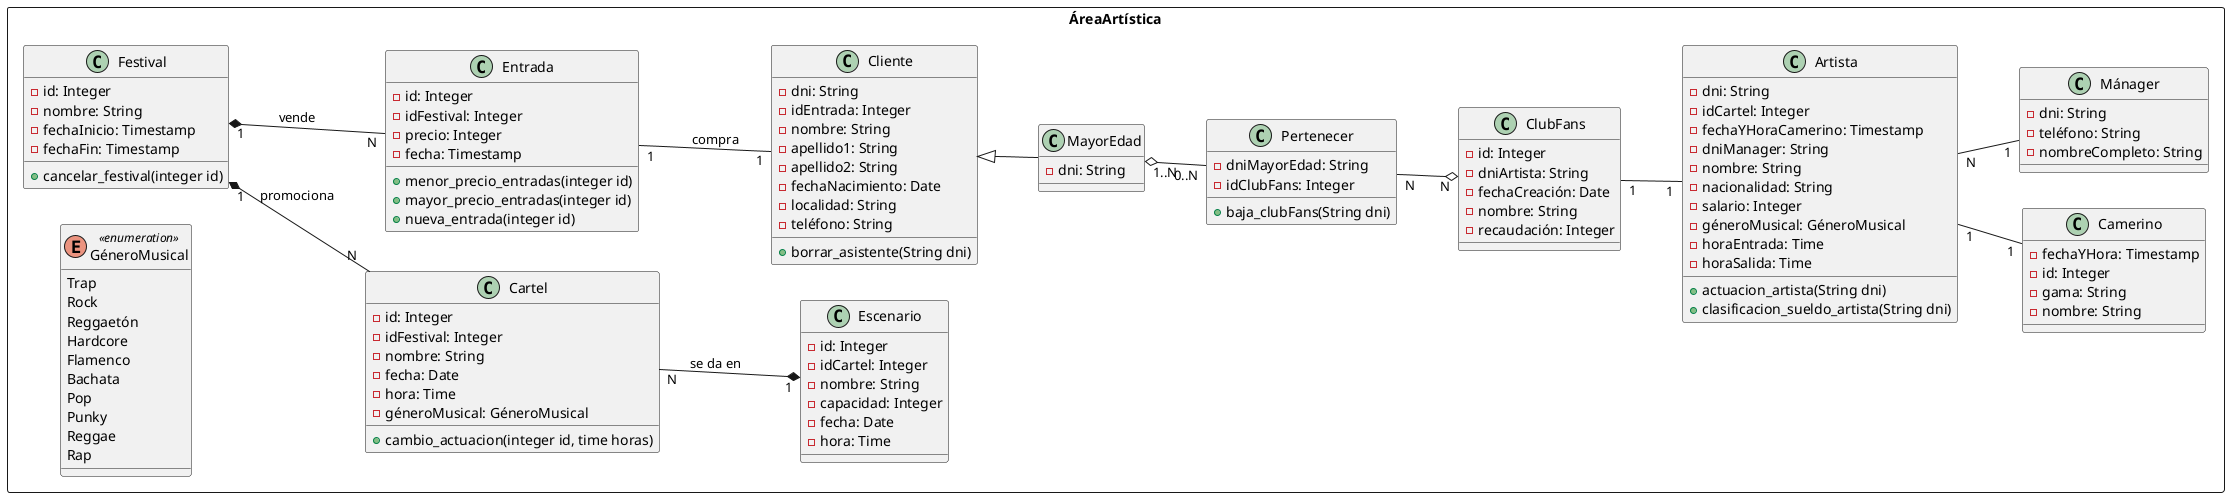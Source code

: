 @startuml
'https://plantuml.com/sequence-diagram

left to right direction

rectangle ÁreaArtística {
    class Festival {
        - id: Integer
        - nombre: String
        - fechaInicio: Timestamp
        - fechaFin: Timestamp
        +cancelar_festival(integer id)
    }

    class Cartel {
        -id: Integer
        -idFestival: Integer
        -nombre: String
        -fecha: Date
        -hora: Time
        -géneroMusical: GéneroMusical
        +cambio_actuacion(integer id, time horas)
    }

    class Escenario {
        -id: Integer
        -idCartel: Integer
        -nombre: String
        -capacidad: Integer
        -fecha: Date
        -hora: Time
    }

    class Entrada {
        -id: Integer
        -idFestival: Integer
        -precio: Integer
        -fecha: Timestamp
        +menor_precio_entradas(integer id)
        +mayor_precio_entradas(integer id)
        +nueva_entrada(integer id)
    }

    class Cliente {
        -dni: String
        -idEntrada: Integer
        -nombre: String
        -apellido1: String
        -apellido2: String
        -fechaNacimiento: Date
        -localidad: String
        -teléfono: String
        +borrar_asistente(String dni)
    }

    class MayorEdad {
        -dni: String
    }

    class Pertenecer {
        -dniMayorEdad: String
        -idClubFans: Integer
        +baja_clubFans(String dni)
    }

    class ClubFans {
        -id: Integer
        -dniArtista: String
        -fechaCreación: Date
        -nombre: String
        -recaudación: Integer
    }

    class Artista {
        -dni: String
        -idCartel: Integer
        -fechaYHoraCamerino: Timestamp
        -dniManager: String
        -nombre: String
        -nacionalidad: String
        -salario: Integer
        -géneroMusical: GéneroMusical
        -horaEntrada: Time
        -horaSalida: Time
        +actuacion_artista(String dni)
        +clasificacion_sueldo_artista(String dni)
    }

    class Camerino {
        -fechaYHora: Timestamp
        -id: Integer
        -gama: String
        -nombre: String
    }

    class Mánager {
        -dni: String
        -teléfono: String
        -nombreCompleto: String
    }

    enum GéneroMusical <<enumeration>> {
        Trap
        Rock
        Reggaetón
        Hardcore
        Flamenco
        Bachata
        Pop
        Punky
        Reggae
        Rap
    }

    Festival "1" *-- "N" Cartel: promociona
    Cartel "N" --* "1" Escenario: se da en
    Festival "1" *-- "N" Entrada: vende
    Entrada "1" -- "1" Cliente: compra
    Cliente <|-- MayorEdad
    MayorEdad "1..N" o-- "0..N" Pertenecer
    Pertenecer "N" --o "N" ClubFans
    ClubFans "1" -- "1" Artista
    Artista "1" -- "1" Camerino
    Artista "N" -- "1" Mánager
}
@enduml